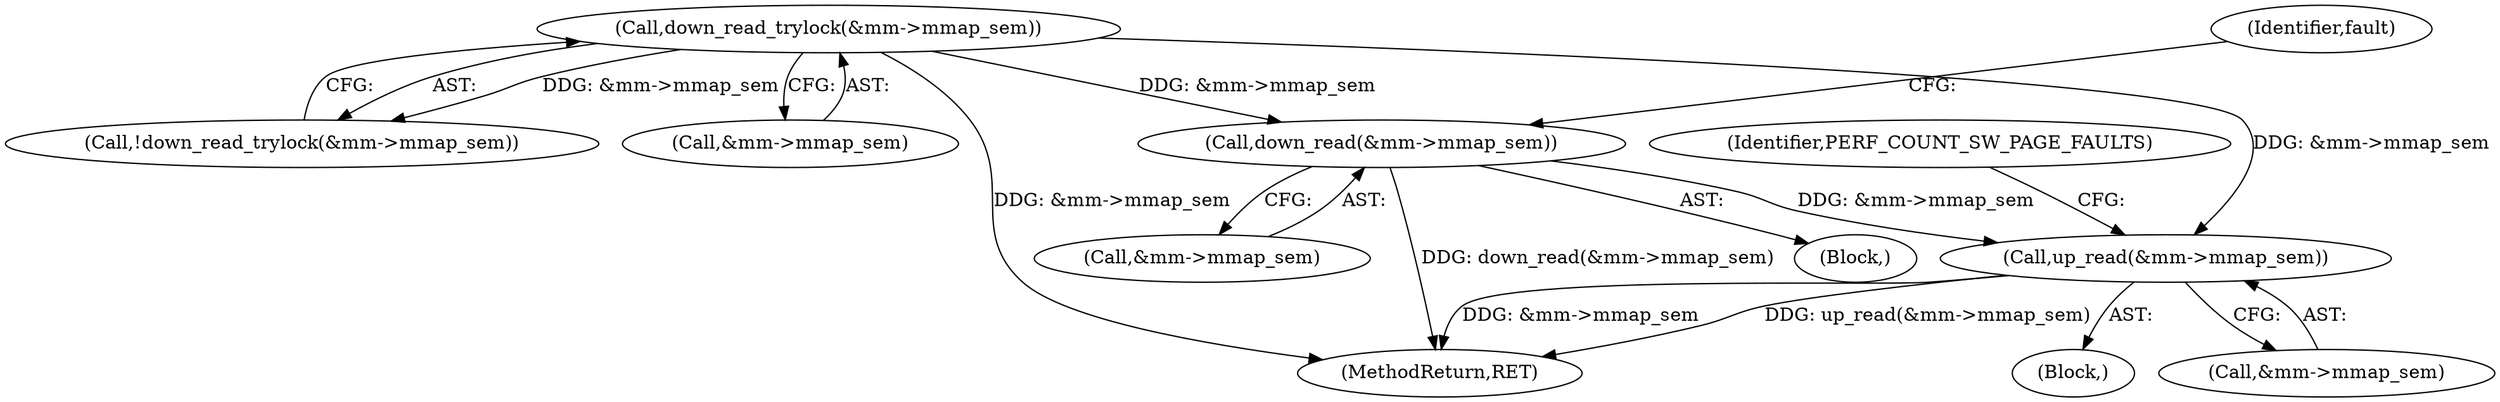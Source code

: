 digraph "0_linux_a8b0ca17b80e92faab46ee7179ba9e99ccb61233_6@API" {
"1000183" [label="(Call,up_read(&mm->mmap_sem))"];
"1000140" [label="(Call,down_read_trylock(&mm->mmap_sem))"];
"1000157" [label="(Call,down_read(&mm->mmap_sem))"];
"1000189" [label="(Identifier,PERF_COUNT_SW_PAGE_FAULTS)"];
"1000140" [label="(Call,down_read_trylock(&mm->mmap_sem))"];
"1000177" [label="(Identifier,fault)"];
"1000278" [label="(MethodReturn,RET)"];
"1000145" [label="(Block,)"];
"1000157" [label="(Call,down_read(&mm->mmap_sem))"];
"1000139" [label="(Call,!down_read_trylock(&mm->mmap_sem))"];
"1000141" [label="(Call,&mm->mmap_sem)"];
"1000183" [label="(Call,up_read(&mm->mmap_sem))"];
"1000158" [label="(Call,&mm->mmap_sem)"];
"1000184" [label="(Call,&mm->mmap_sem)"];
"1000112" [label="(Block,)"];
"1000183" -> "1000112"  [label="AST: "];
"1000183" -> "1000184"  [label="CFG: "];
"1000184" -> "1000183"  [label="AST: "];
"1000189" -> "1000183"  [label="CFG: "];
"1000183" -> "1000278"  [label="DDG: &mm->mmap_sem"];
"1000183" -> "1000278"  [label="DDG: up_read(&mm->mmap_sem)"];
"1000140" -> "1000183"  [label="DDG: &mm->mmap_sem"];
"1000157" -> "1000183"  [label="DDG: &mm->mmap_sem"];
"1000140" -> "1000139"  [label="AST: "];
"1000140" -> "1000141"  [label="CFG: "];
"1000141" -> "1000140"  [label="AST: "];
"1000139" -> "1000140"  [label="CFG: "];
"1000140" -> "1000278"  [label="DDG: &mm->mmap_sem"];
"1000140" -> "1000139"  [label="DDG: &mm->mmap_sem"];
"1000140" -> "1000157"  [label="DDG: &mm->mmap_sem"];
"1000157" -> "1000145"  [label="AST: "];
"1000157" -> "1000158"  [label="CFG: "];
"1000158" -> "1000157"  [label="AST: "];
"1000177" -> "1000157"  [label="CFG: "];
"1000157" -> "1000278"  [label="DDG: down_read(&mm->mmap_sem)"];
}
